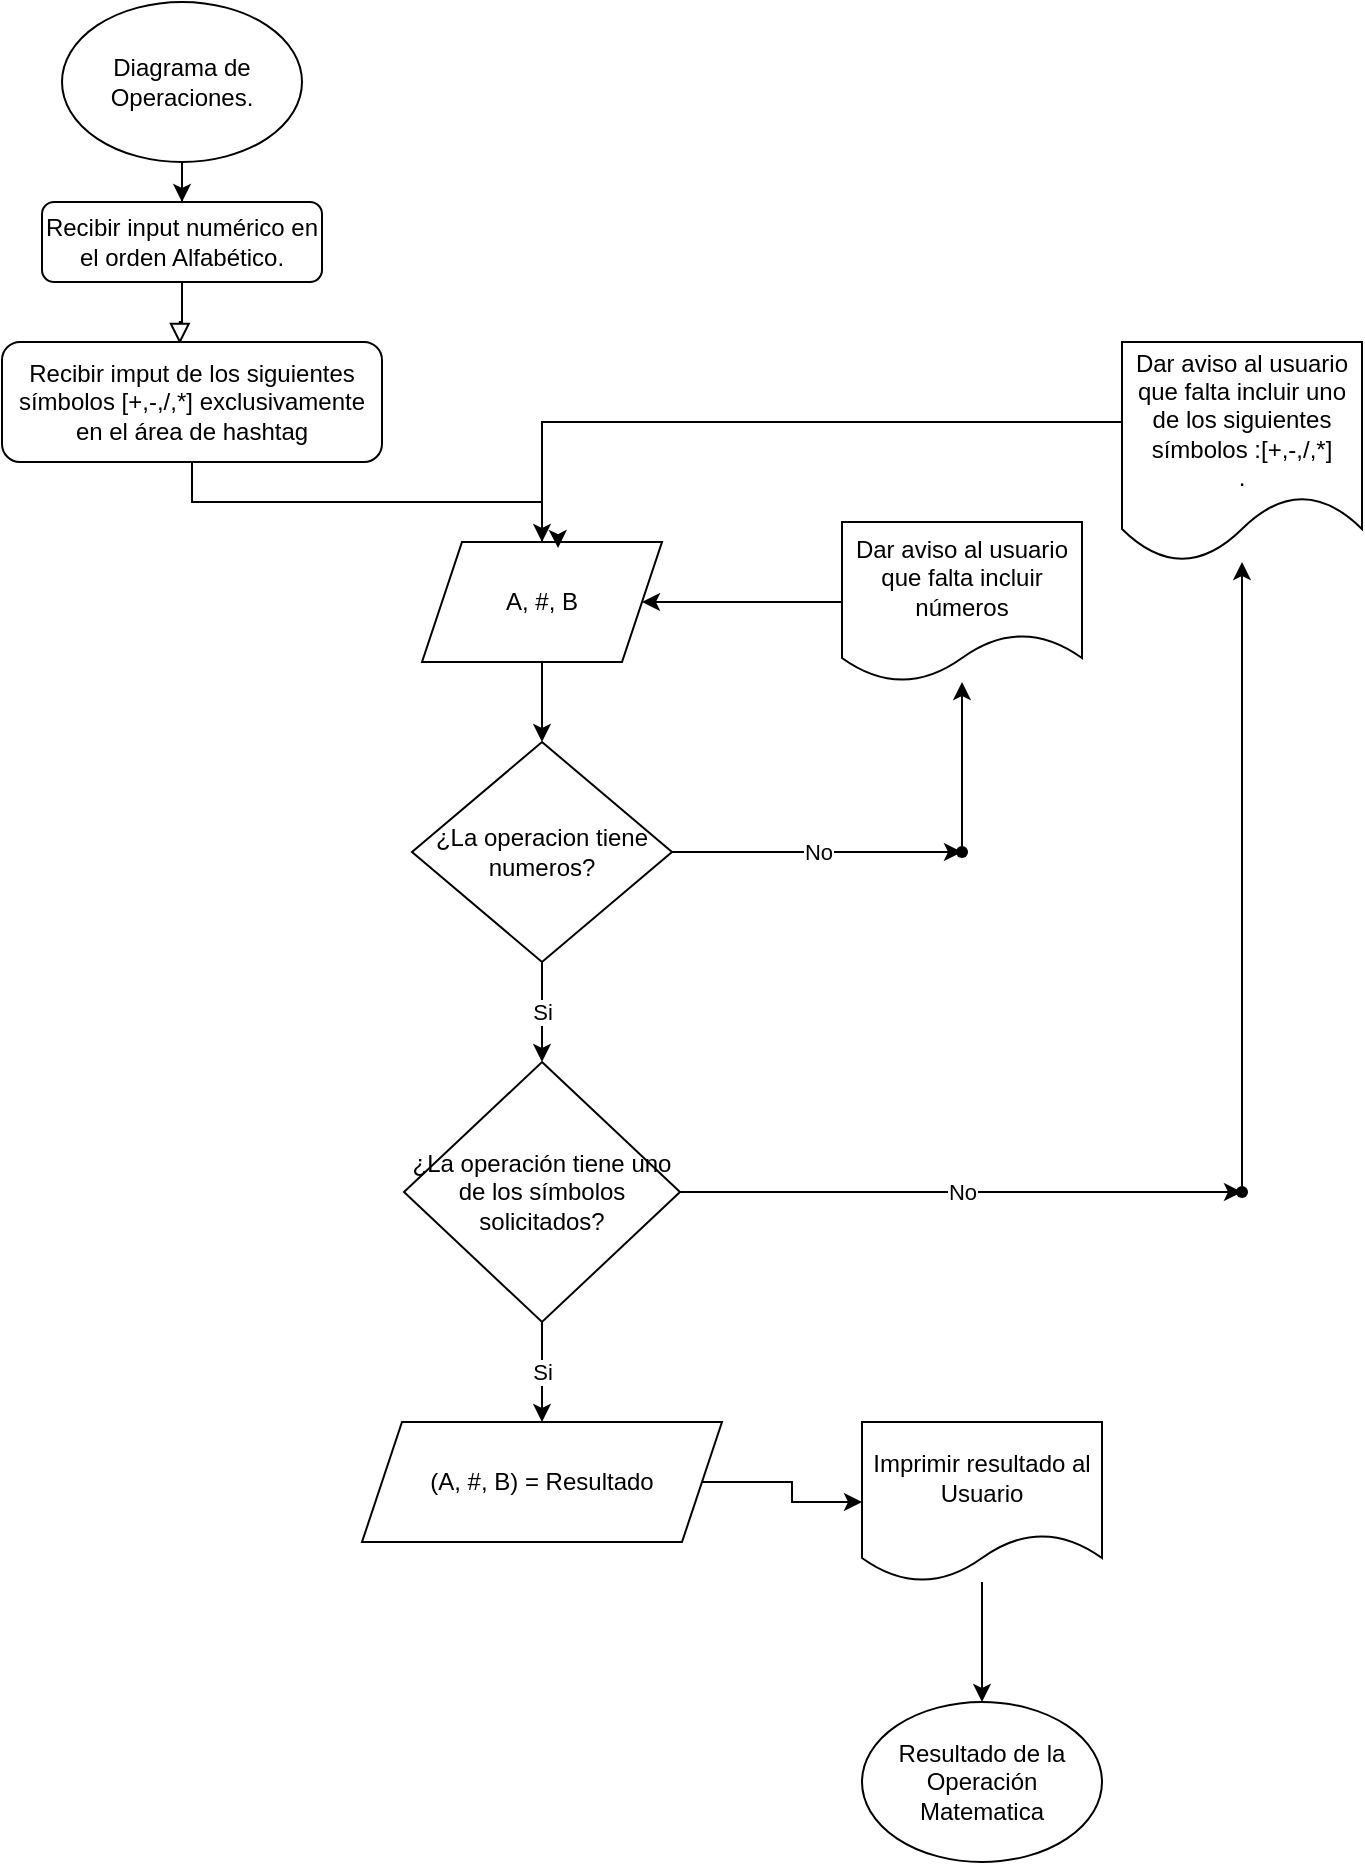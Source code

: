 <mxfile version="21.7.0" type="github">
  <diagram id="C5RBs43oDa-KdzZeNtuy" name="Page-1">
    <mxGraphModel dx="880" dy="1647" grid="1" gridSize="10" guides="1" tooltips="1" connect="1" arrows="1" fold="1" page="1" pageScale="1" pageWidth="827" pageHeight="1169" math="0" shadow="0">
      <root>
        <mxCell id="WIyWlLk6GJQsqaUBKTNV-0" />
        <mxCell id="WIyWlLk6GJQsqaUBKTNV-1" parent="WIyWlLk6GJQsqaUBKTNV-0" />
        <mxCell id="WIyWlLk6GJQsqaUBKTNV-2" value="" style="rounded=0;html=1;jettySize=auto;orthogonalLoop=1;fontSize=11;endArrow=block;endFill=0;endSize=8;strokeWidth=1;shadow=0;labelBackgroundColor=none;edgeStyle=orthogonalEdgeStyle;entryX=0.468;entryY=0.017;entryDx=0;entryDy=0;entryPerimeter=0;" parent="WIyWlLk6GJQsqaUBKTNV-1" source="WIyWlLk6GJQsqaUBKTNV-3" target="GH097Rn8X9ysuN7K8Mlj-2" edge="1">
          <mxGeometry relative="1" as="geometry">
            <mxPoint x="600" y="230" as="targetPoint" />
          </mxGeometry>
        </mxCell>
        <mxCell id="WIyWlLk6GJQsqaUBKTNV-3" value="Recibir input numérico en el orden Alfabético." style="rounded=1;whiteSpace=wrap;html=1;fontSize=12;glass=0;strokeWidth=1;shadow=0;" parent="WIyWlLk6GJQsqaUBKTNV-1" vertex="1">
          <mxGeometry x="150" y="80" width="140" height="40" as="geometry" />
        </mxCell>
        <mxCell id="GH097Rn8X9ysuN7K8Mlj-6" style="edgeStyle=orthogonalEdgeStyle;rounded=0;orthogonalLoop=1;jettySize=auto;html=1;exitX=0.5;exitY=1;exitDx=0;exitDy=0;entryX=0.5;entryY=0;entryDx=0;entryDy=0;" edge="1" parent="WIyWlLk6GJQsqaUBKTNV-1" source="GH097Rn8X9ysuN7K8Mlj-2" target="GH097Rn8X9ysuN7K8Mlj-5">
          <mxGeometry relative="1" as="geometry" />
        </mxCell>
        <mxCell id="GH097Rn8X9ysuN7K8Mlj-2" value="Recibir imput de los siguientes símbolos [+,-,/,*] exclusivamente en el área de&amp;nbsp;hashtag" style="rounded=1;whiteSpace=wrap;html=1;" vertex="1" parent="WIyWlLk6GJQsqaUBKTNV-1">
          <mxGeometry x="130" y="150" width="190" height="60" as="geometry" />
        </mxCell>
        <mxCell id="GH097Rn8X9ysuN7K8Mlj-8" value="" style="edgeStyle=orthogonalEdgeStyle;rounded=0;orthogonalLoop=1;jettySize=auto;html=1;" edge="1" parent="WIyWlLk6GJQsqaUBKTNV-1" source="GH097Rn8X9ysuN7K8Mlj-5" target="GH097Rn8X9ysuN7K8Mlj-7">
          <mxGeometry relative="1" as="geometry" />
        </mxCell>
        <mxCell id="GH097Rn8X9ysuN7K8Mlj-5" value="A, #, B" style="shape=parallelogram;perimeter=parallelogramPerimeter;whiteSpace=wrap;html=1;fixedSize=1;" vertex="1" parent="WIyWlLk6GJQsqaUBKTNV-1">
          <mxGeometry x="340" y="250" width="120" height="60" as="geometry" />
        </mxCell>
        <mxCell id="GH097Rn8X9ysuN7K8Mlj-10" value="No" style="edgeStyle=orthogonalEdgeStyle;rounded=0;orthogonalLoop=1;jettySize=auto;html=1;" edge="1" parent="WIyWlLk6GJQsqaUBKTNV-1" source="GH097Rn8X9ysuN7K8Mlj-7" target="GH097Rn8X9ysuN7K8Mlj-9">
          <mxGeometry relative="1" as="geometry" />
        </mxCell>
        <mxCell id="GH097Rn8X9ysuN7K8Mlj-18" value="Si" style="edgeStyle=orthogonalEdgeStyle;rounded=0;orthogonalLoop=1;jettySize=auto;html=1;" edge="1" parent="WIyWlLk6GJQsqaUBKTNV-1" source="GH097Rn8X9ysuN7K8Mlj-7" target="GH097Rn8X9ysuN7K8Mlj-16">
          <mxGeometry relative="1" as="geometry" />
        </mxCell>
        <mxCell id="GH097Rn8X9ysuN7K8Mlj-7" value="¿La operacion tiene numeros?" style="rhombus;whiteSpace=wrap;html=1;" vertex="1" parent="WIyWlLk6GJQsqaUBKTNV-1">
          <mxGeometry x="335" y="350" width="130" height="110" as="geometry" />
        </mxCell>
        <mxCell id="GH097Rn8X9ysuN7K8Mlj-14" value="" style="edgeStyle=orthogonalEdgeStyle;rounded=0;orthogonalLoop=1;jettySize=auto;html=1;" edge="1" parent="WIyWlLk6GJQsqaUBKTNV-1" source="GH097Rn8X9ysuN7K8Mlj-9" target="GH097Rn8X9ysuN7K8Mlj-13">
          <mxGeometry relative="1" as="geometry" />
        </mxCell>
        <mxCell id="GH097Rn8X9ysuN7K8Mlj-9" value="" style="shape=waypoint;sketch=0;size=6;pointerEvents=1;points=[];fillColor=default;resizable=0;rotatable=0;perimeter=centerPerimeter;snapToPoint=1;" vertex="1" parent="WIyWlLk6GJQsqaUBKTNV-1">
          <mxGeometry x="600" y="395" width="20" height="20" as="geometry" />
        </mxCell>
        <mxCell id="GH097Rn8X9ysuN7K8Mlj-15" value="" style="edgeStyle=orthogonalEdgeStyle;rounded=0;orthogonalLoop=1;jettySize=auto;html=1;" edge="1" parent="WIyWlLk6GJQsqaUBKTNV-1" source="GH097Rn8X9ysuN7K8Mlj-13" target="GH097Rn8X9ysuN7K8Mlj-5">
          <mxGeometry relative="1" as="geometry" />
        </mxCell>
        <mxCell id="GH097Rn8X9ysuN7K8Mlj-13" value="Dar aviso al usuario que falta incluir números" style="shape=document;whiteSpace=wrap;html=1;boundedLbl=1;" vertex="1" parent="WIyWlLk6GJQsqaUBKTNV-1">
          <mxGeometry x="550" y="240" width="120" height="80" as="geometry" />
        </mxCell>
        <mxCell id="GH097Rn8X9ysuN7K8Mlj-22" value="No" style="edgeStyle=orthogonalEdgeStyle;rounded=0;orthogonalLoop=1;jettySize=auto;html=1;" edge="1" parent="WIyWlLk6GJQsqaUBKTNV-1" source="GH097Rn8X9ysuN7K8Mlj-16" target="GH097Rn8X9ysuN7K8Mlj-21">
          <mxGeometry relative="1" as="geometry" />
        </mxCell>
        <mxCell id="GH097Rn8X9ysuN7K8Mlj-28" value="Si" style="edgeStyle=orthogonalEdgeStyle;rounded=0;orthogonalLoop=1;jettySize=auto;html=1;" edge="1" parent="WIyWlLk6GJQsqaUBKTNV-1" source="GH097Rn8X9ysuN7K8Mlj-16" target="GH097Rn8X9ysuN7K8Mlj-27">
          <mxGeometry relative="1" as="geometry" />
        </mxCell>
        <mxCell id="GH097Rn8X9ysuN7K8Mlj-16" value="¿La operación tiene uno de los símbolos solicitados?" style="rhombus;whiteSpace=wrap;html=1;" vertex="1" parent="WIyWlLk6GJQsqaUBKTNV-1">
          <mxGeometry x="331" y="510" width="138" height="130" as="geometry" />
        </mxCell>
        <mxCell id="GH097Rn8X9ysuN7K8Mlj-24" value="" style="edgeStyle=orthogonalEdgeStyle;rounded=0;orthogonalLoop=1;jettySize=auto;html=1;" edge="1" parent="WIyWlLk6GJQsqaUBKTNV-1" source="GH097Rn8X9ysuN7K8Mlj-21" target="GH097Rn8X9ysuN7K8Mlj-23">
          <mxGeometry relative="1" as="geometry" />
        </mxCell>
        <mxCell id="GH097Rn8X9ysuN7K8Mlj-21" value="" style="shape=waypoint;sketch=0;size=6;pointerEvents=1;points=[];fillColor=default;resizable=0;rotatable=0;perimeter=centerPerimeter;snapToPoint=1;" vertex="1" parent="WIyWlLk6GJQsqaUBKTNV-1">
          <mxGeometry x="740" y="565" width="20" height="20" as="geometry" />
        </mxCell>
        <mxCell id="GH097Rn8X9ysuN7K8Mlj-25" value="" style="edgeStyle=orthogonalEdgeStyle;rounded=0;orthogonalLoop=1;jettySize=auto;html=1;entryX=0.567;entryY=0.05;entryDx=0;entryDy=0;entryPerimeter=0;" edge="1" parent="WIyWlLk6GJQsqaUBKTNV-1" source="GH097Rn8X9ysuN7K8Mlj-23" target="GH097Rn8X9ysuN7K8Mlj-5">
          <mxGeometry relative="1" as="geometry">
            <Array as="points">
              <mxPoint x="400" y="190" />
              <mxPoint x="400" y="250" />
              <mxPoint x="408" y="250" />
            </Array>
          </mxGeometry>
        </mxCell>
        <mxCell id="GH097Rn8X9ysuN7K8Mlj-23" value="Dar aviso al usuario que falta incluir uno de los siguientes símbolos :[+,-,/,*]&lt;br&gt;." style="shape=document;whiteSpace=wrap;html=1;boundedLbl=1;sketch=0;" vertex="1" parent="WIyWlLk6GJQsqaUBKTNV-1">
          <mxGeometry x="690" y="150" width="120" height="110" as="geometry" />
        </mxCell>
        <mxCell id="GH097Rn8X9ysuN7K8Mlj-32" value="" style="edgeStyle=orthogonalEdgeStyle;rounded=0;orthogonalLoop=1;jettySize=auto;html=1;" edge="1" parent="WIyWlLk6GJQsqaUBKTNV-1" source="GH097Rn8X9ysuN7K8Mlj-27" target="GH097Rn8X9ysuN7K8Mlj-31">
          <mxGeometry relative="1" as="geometry" />
        </mxCell>
        <mxCell id="GH097Rn8X9ysuN7K8Mlj-27" value="(A, #, B) = Resultado" style="shape=parallelogram;perimeter=parallelogramPerimeter;whiteSpace=wrap;html=1;fixedSize=1;direction=west;" vertex="1" parent="WIyWlLk6GJQsqaUBKTNV-1">
          <mxGeometry x="310" y="690" width="180" height="60" as="geometry" />
        </mxCell>
        <mxCell id="GH097Rn8X9ysuN7K8Mlj-30" value="" style="edgeStyle=orthogonalEdgeStyle;rounded=0;orthogonalLoop=1;jettySize=auto;html=1;" edge="1" parent="WIyWlLk6GJQsqaUBKTNV-1" source="GH097Rn8X9ysuN7K8Mlj-29" target="WIyWlLk6GJQsqaUBKTNV-3">
          <mxGeometry relative="1" as="geometry" />
        </mxCell>
        <mxCell id="GH097Rn8X9ysuN7K8Mlj-29" value="Diagrama de Operaciones." style="ellipse;whiteSpace=wrap;html=1;" vertex="1" parent="WIyWlLk6GJQsqaUBKTNV-1">
          <mxGeometry x="160" y="-20" width="120" height="80" as="geometry" />
        </mxCell>
        <mxCell id="GH097Rn8X9ysuN7K8Mlj-34" value="" style="edgeStyle=orthogonalEdgeStyle;rounded=0;orthogonalLoop=1;jettySize=auto;html=1;" edge="1" parent="WIyWlLk6GJQsqaUBKTNV-1" source="GH097Rn8X9ysuN7K8Mlj-31" target="GH097Rn8X9ysuN7K8Mlj-33">
          <mxGeometry relative="1" as="geometry" />
        </mxCell>
        <mxCell id="GH097Rn8X9ysuN7K8Mlj-31" value="Imprimir resultado al Usuario" style="shape=document;whiteSpace=wrap;html=1;boundedLbl=1;" vertex="1" parent="WIyWlLk6GJQsqaUBKTNV-1">
          <mxGeometry x="560" y="690" width="120" height="80" as="geometry" />
        </mxCell>
        <mxCell id="GH097Rn8X9ysuN7K8Mlj-33" value="Resultado de la Operación Matematica" style="ellipse;whiteSpace=wrap;html=1;" vertex="1" parent="WIyWlLk6GJQsqaUBKTNV-1">
          <mxGeometry x="560" y="830" width="120" height="80" as="geometry" />
        </mxCell>
      </root>
    </mxGraphModel>
  </diagram>
</mxfile>
